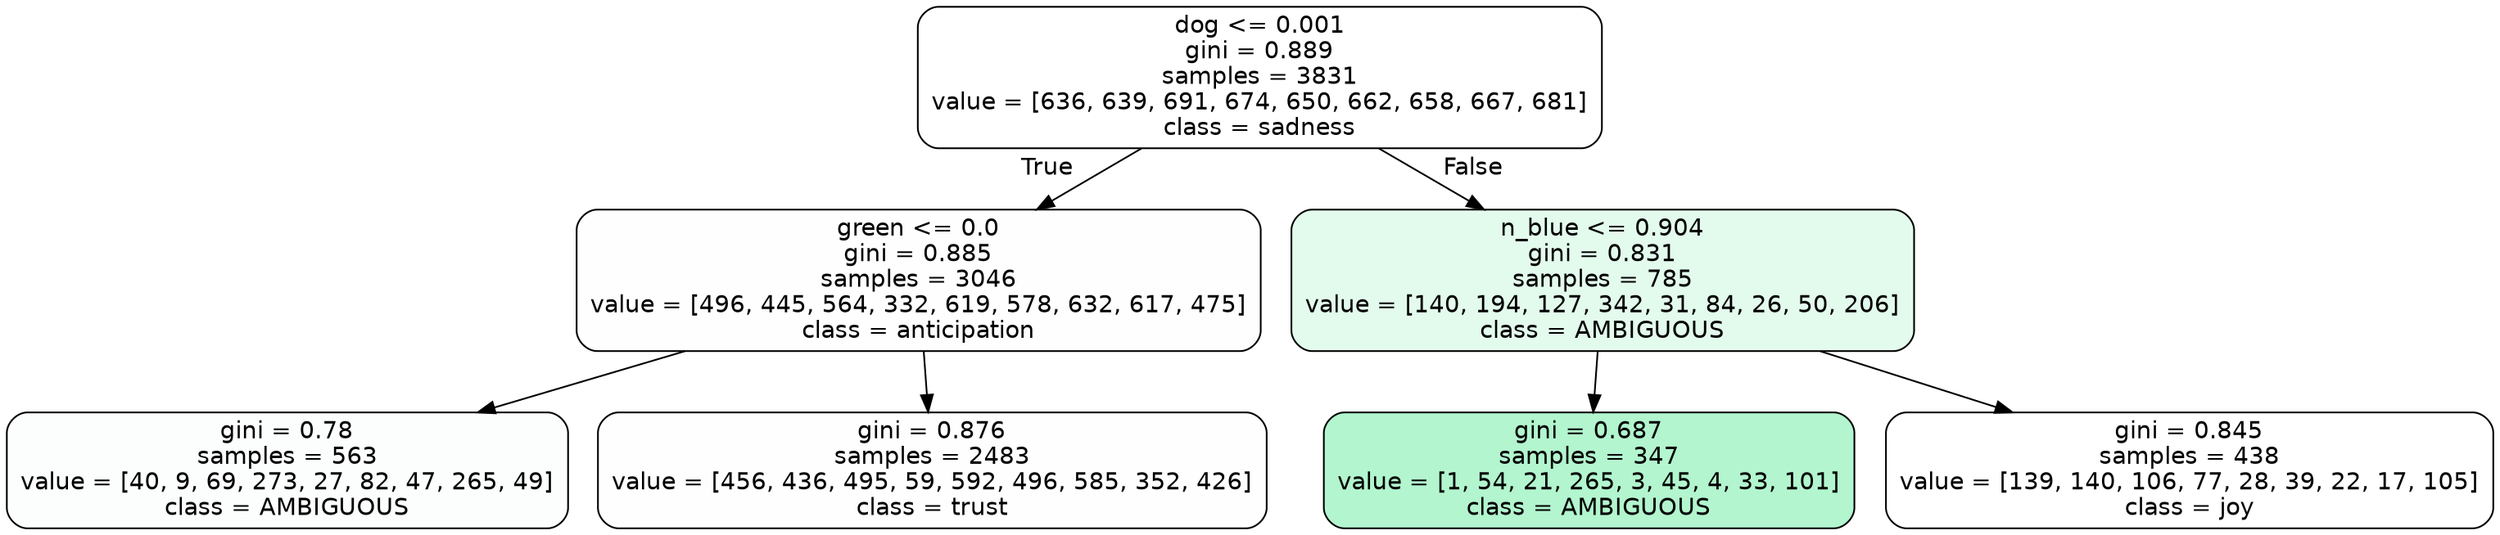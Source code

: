 digraph Tree {
node [shape=box, style="filled, rounded", color="black", fontname=helvetica] ;
edge [fontname=helvetica] ;
0 [label="dog <= 0.001\ngini = 0.889\nsamples = 3831\nvalue = [636, 639, 691, 674, 650, 662, 658, 667, 681]\nclass = sadness", fillcolor="#64e53900"] ;
1 [label="green <= 0.0\ngini = 0.885\nsamples = 3046\nvalue = [496, 445, 564, 332, 619, 578, 632, 617, 475]\nclass = anticipation", fillcolor="#8139e501"] ;
0 -> 1 [labeldistance=2.5, labelangle=45, headlabel="True"] ;
2 [label="gini = 0.78\nsamples = 563\nvalue = [40, 9, 69, 273, 27, 82, 47, 265, 49]\nclass = AMBIGUOUS", fillcolor="#39e58103"] ;
1 -> 2 ;
3 [label="gini = 0.876\nsamples = 2483\nvalue = [456, 436, 495, 59, 592, 496, 585, 352, 426]\nclass = trust", fillcolor="#39d7e501"] ;
1 -> 3 ;
4 [label="n_blue <= 0.904\ngini = 0.831\nsamples = 785\nvalue = [140, 194, 127, 342, 31, 84, 26, 50, 206]\nclass = AMBIGUOUS", fillcolor="#39e58123"] ;
0 -> 4 [labeldistance=2.5, labelangle=-45, headlabel="False"] ;
5 [label="gini = 0.687\nsamples = 347\nvalue = [1, 54, 21, 265, 3, 45, 4, 33, 101]\nclass = AMBIGUOUS", fillcolor="#39e58162"] ;
4 -> 5 ;
6 [label="gini = 0.845\nsamples = 438\nvalue = [139, 140, 106, 77, 28, 39, 22, 17, 105]\nclass = joy", fillcolor="#d7e53900"] ;
4 -> 6 ;
}